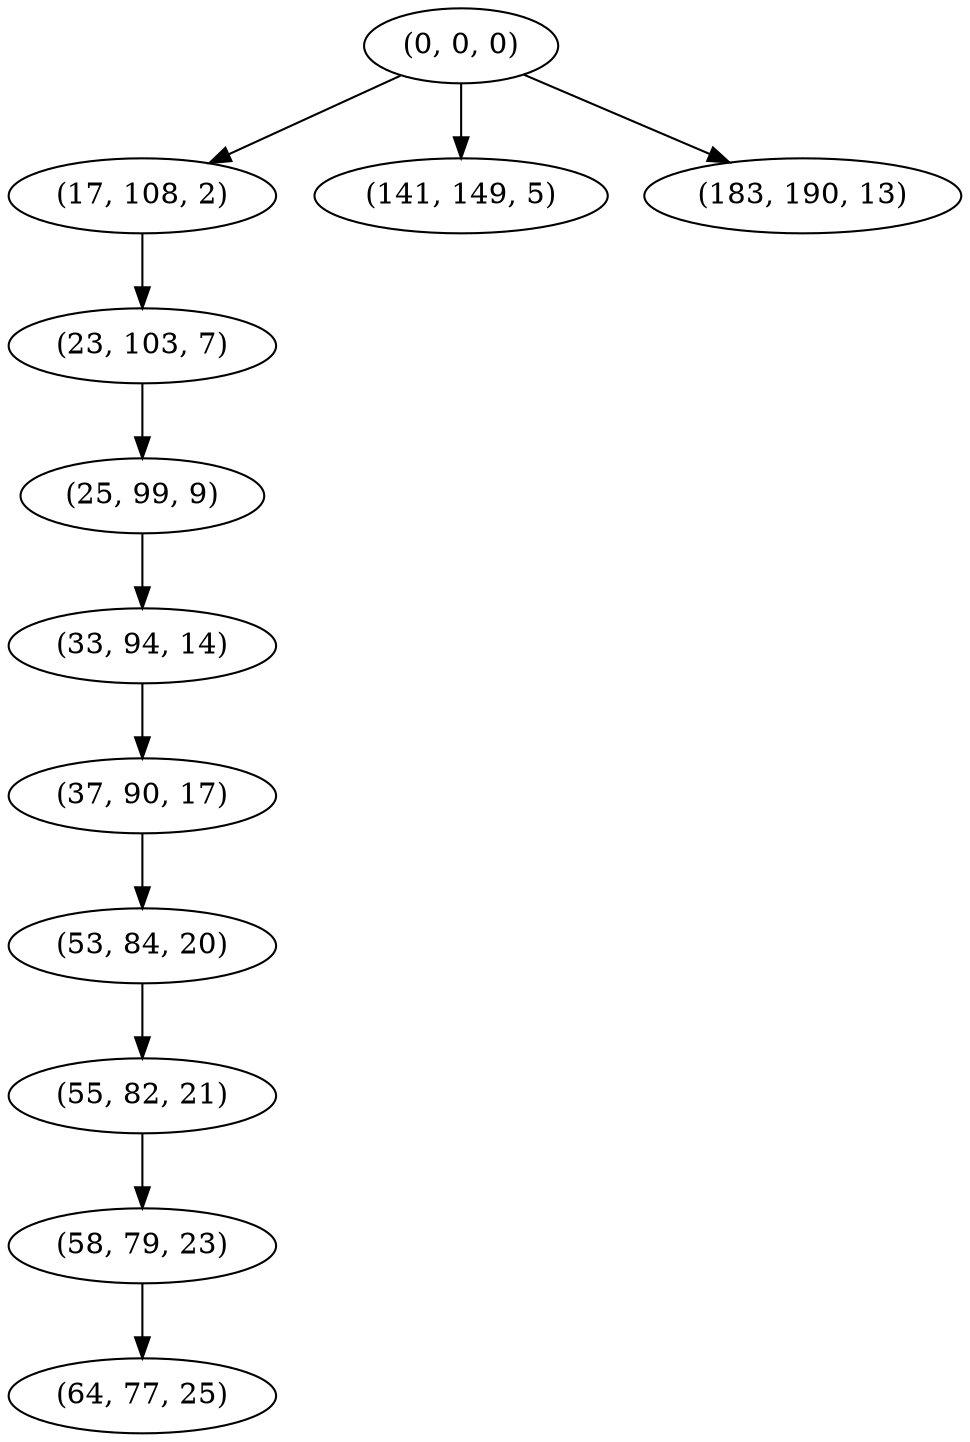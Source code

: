 digraph tree {
    "(0, 0, 0)";
    "(17, 108, 2)";
    "(23, 103, 7)";
    "(25, 99, 9)";
    "(33, 94, 14)";
    "(37, 90, 17)";
    "(53, 84, 20)";
    "(55, 82, 21)";
    "(58, 79, 23)";
    "(64, 77, 25)";
    "(141, 149, 5)";
    "(183, 190, 13)";
    "(0, 0, 0)" -> "(17, 108, 2)";
    "(0, 0, 0)" -> "(141, 149, 5)";
    "(0, 0, 0)" -> "(183, 190, 13)";
    "(17, 108, 2)" -> "(23, 103, 7)";
    "(23, 103, 7)" -> "(25, 99, 9)";
    "(25, 99, 9)" -> "(33, 94, 14)";
    "(33, 94, 14)" -> "(37, 90, 17)";
    "(37, 90, 17)" -> "(53, 84, 20)";
    "(53, 84, 20)" -> "(55, 82, 21)";
    "(55, 82, 21)" -> "(58, 79, 23)";
    "(58, 79, 23)" -> "(64, 77, 25)";
}
